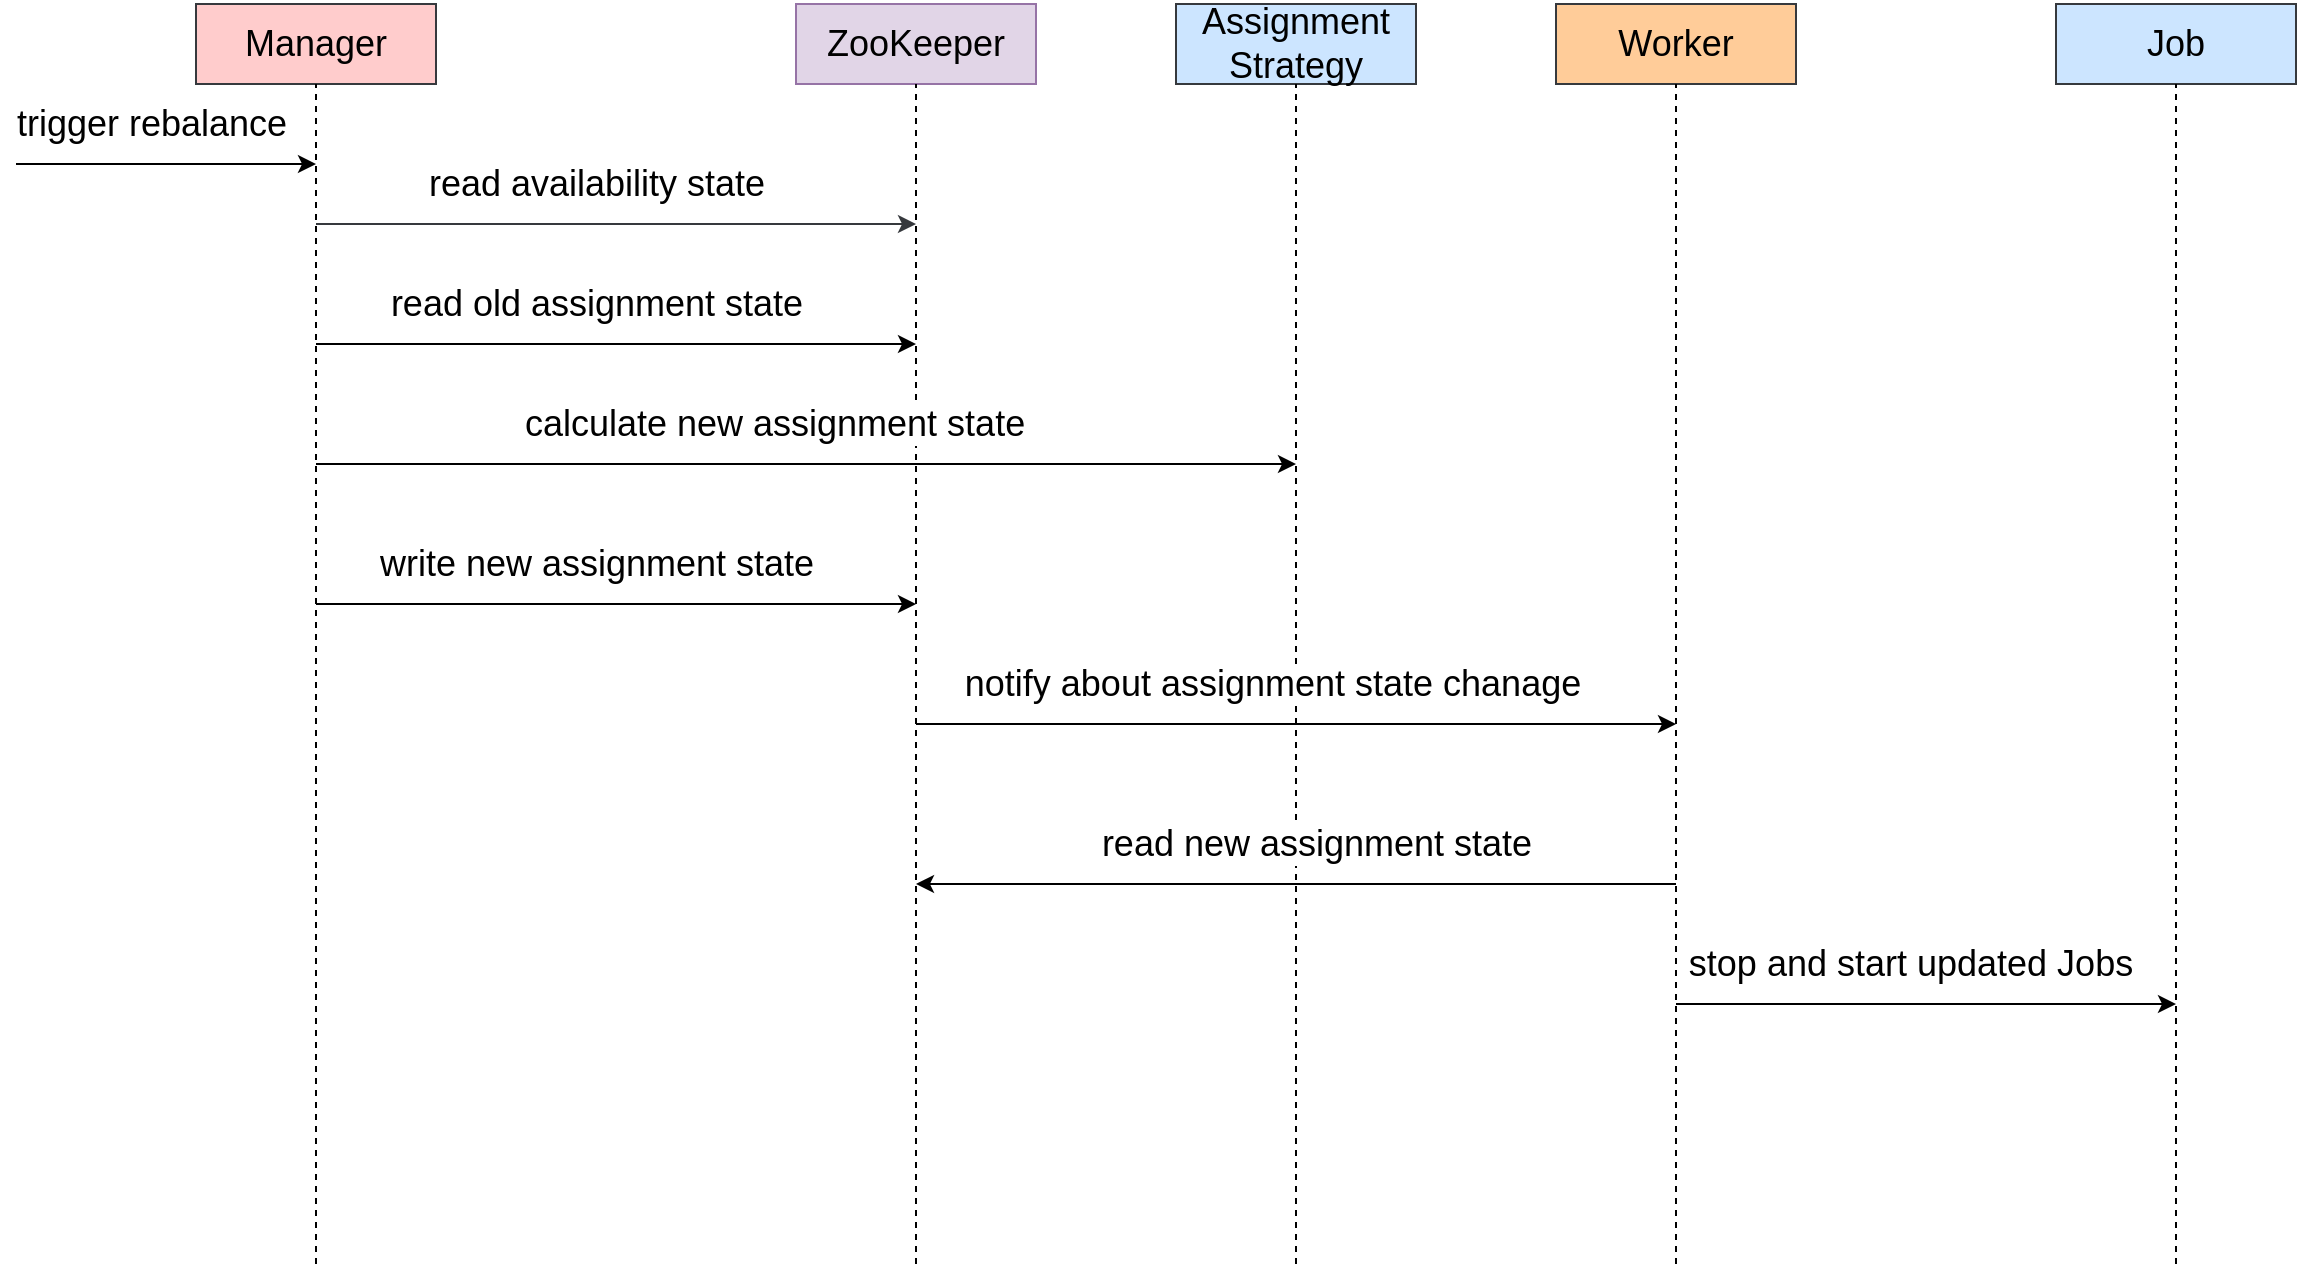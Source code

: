 <mxfile version="11.2.3" type="device" pages="1"><diagram id="cAgu_69l1wVBuSpi7Fl1" name="Page-1"><mxGraphModel dx="2198" dy="754" grid="1" gridSize="10" guides="1" tooltips="1" connect="1" arrows="1" fold="1" page="1" pageScale="1" pageWidth="827" pageHeight="1169" math="0" shadow="0"><root><mxCell id="0"/><mxCell id="1" parent="0"/><mxCell id="ooPMlIfXQBqO30CSU9Mu-3" value="" style="group" vertex="1" connectable="0" parent="1"><mxGeometry x="-170" y="130" width="120" height="630" as="geometry"/></mxCell><mxCell id="ooPMlIfXQBqO30CSU9Mu-1" value="Manager" style="rounded=0;whiteSpace=wrap;html=1;fontSize=18;fillColor=#ffcccc;strokeColor=#36393d;" vertex="1" parent="ooPMlIfXQBqO30CSU9Mu-3"><mxGeometry width="120" height="40" as="geometry"/></mxCell><mxCell id="ooPMlIfXQBqO30CSU9Mu-2" value="" style="endArrow=none;dashed=1;html=1;fontSize=18;entryX=0.5;entryY=1;entryDx=0;entryDy=0;" edge="1" parent="ooPMlIfXQBqO30CSU9Mu-3" target="ooPMlIfXQBqO30CSU9Mu-1"><mxGeometry width="50" height="50" relative="1" as="geometry"><mxPoint x="60" y="630" as="sourcePoint"/><mxPoint x="130" y="100" as="targetPoint"/></mxGeometry></mxCell><mxCell id="ooPMlIfXQBqO30CSU9Mu-12" value="read availability state" style="endArrow=classic;html=1;fontSize=18;fillColor=#ffcccc;strokeColor=#36393d;" edge="1" parent="ooPMlIfXQBqO30CSU9Mu-3"><mxGeometry x="-0.067" y="20" width="50" height="50" relative="1" as="geometry"><mxPoint x="60" y="110" as="sourcePoint"/><mxPoint x="360" y="110" as="targetPoint"/><mxPoint as="offset"/></mxGeometry></mxCell><mxCell id="ooPMlIfXQBqO30CSU9Mu-4" value="" style="group" vertex="1" connectable="0" parent="1"><mxGeometry x="130" y="130" width="120" height="630" as="geometry"/></mxCell><mxCell id="ooPMlIfXQBqO30CSU9Mu-5" value="ZooKeeper" style="rounded=0;whiteSpace=wrap;html=1;fontSize=18;fillColor=#e1d5e7;strokeColor=#9673a6;" vertex="1" parent="ooPMlIfXQBqO30CSU9Mu-4"><mxGeometry width="120" height="40" as="geometry"/></mxCell><mxCell id="ooPMlIfXQBqO30CSU9Mu-6" value="" style="endArrow=none;dashed=1;html=1;fontSize=18;entryX=0.5;entryY=1;entryDx=0;entryDy=0;" edge="1" parent="ooPMlIfXQBqO30CSU9Mu-4" target="ooPMlIfXQBqO30CSU9Mu-5"><mxGeometry width="50" height="50" relative="1" as="geometry"><mxPoint x="60" y="630" as="sourcePoint"/><mxPoint x="130" y="100" as="targetPoint"/></mxGeometry></mxCell><mxCell id="ooPMlIfXQBqO30CSU9Mu-23" value="calculate new assignment state" style="endArrow=classic;html=1;fontSize=18;" edge="1" parent="ooPMlIfXQBqO30CSU9Mu-4"><mxGeometry x="-0.067" y="20" width="50" height="50" relative="1" as="geometry"><mxPoint x="-240" y="230" as="sourcePoint"/><mxPoint x="250" y="230" as="targetPoint"/><mxPoint as="offset"/></mxGeometry></mxCell><mxCell id="ooPMlIfXQBqO30CSU9Mu-10" value="trigger rebalance&amp;nbsp;" style="endArrow=classic;html=1;fontSize=18;" edge="1" parent="1"><mxGeometry x="-0.067" y="20" width="50" height="50" relative="1" as="geometry"><mxPoint x="-260" y="210" as="sourcePoint"/><mxPoint x="-110" y="210" as="targetPoint"/><mxPoint as="offset"/></mxGeometry></mxCell><mxCell id="ooPMlIfXQBqO30CSU9Mu-14" value="" style="group" vertex="1" connectable="0" parent="1"><mxGeometry x="510" y="130" width="120" height="630" as="geometry"/></mxCell><mxCell id="ooPMlIfXQBqO30CSU9Mu-15" value="Worker" style="rounded=0;whiteSpace=wrap;html=1;fontSize=18;fillColor=#ffcc99;strokeColor=#36393d;" vertex="1" parent="ooPMlIfXQBqO30CSU9Mu-14"><mxGeometry width="120" height="40" as="geometry"/></mxCell><mxCell id="ooPMlIfXQBqO30CSU9Mu-16" value="" style="endArrow=none;dashed=1;html=1;fontSize=18;entryX=0.5;entryY=1;entryDx=0;entryDy=0;" edge="1" parent="ooPMlIfXQBqO30CSU9Mu-14" target="ooPMlIfXQBqO30CSU9Mu-15"><mxGeometry width="50" height="50" relative="1" as="geometry"><mxPoint x="60" y="630" as="sourcePoint"/><mxPoint x="130" y="100" as="targetPoint"/></mxGeometry></mxCell><mxCell id="ooPMlIfXQBqO30CSU9Mu-17" value="read old assignment state" style="endArrow=classic;html=1;fontSize=18;" edge="1" parent="1"><mxGeometry x="-0.067" y="20" width="50" height="50" relative="1" as="geometry"><mxPoint x="-110" y="300" as="sourcePoint"/><mxPoint x="190" y="300" as="targetPoint"/><mxPoint as="offset"/></mxGeometry></mxCell><mxCell id="ooPMlIfXQBqO30CSU9Mu-19" value="write new assignment state" style="endArrow=classic;html=1;fontSize=18;" edge="1" parent="1"><mxGeometry x="-0.067" y="20" width="50" height="50" relative="1" as="geometry"><mxPoint x="-110" y="430" as="sourcePoint"/><mxPoint x="190" y="430" as="targetPoint"/><mxPoint as="offset"/></mxGeometry></mxCell><mxCell id="ooPMlIfXQBqO30CSU9Mu-20" value="" style="group" vertex="1" connectable="0" parent="1"><mxGeometry x="320" y="130" width="120" height="630" as="geometry"/></mxCell><mxCell id="ooPMlIfXQBqO30CSU9Mu-21" value="Assignment Strategy" style="rounded=0;whiteSpace=wrap;html=1;fontSize=18;fillColor=#cce5ff;strokeColor=#36393d;" vertex="1" parent="ooPMlIfXQBqO30CSU9Mu-20"><mxGeometry width="120" height="40" as="geometry"/></mxCell><mxCell id="ooPMlIfXQBqO30CSU9Mu-22" value="" style="endArrow=none;dashed=1;html=1;fontSize=18;entryX=0.5;entryY=1;entryDx=0;entryDy=0;" edge="1" parent="ooPMlIfXQBqO30CSU9Mu-20" target="ooPMlIfXQBqO30CSU9Mu-21"><mxGeometry width="50" height="50" relative="1" as="geometry"><mxPoint x="60" y="630" as="sourcePoint"/><mxPoint x="130" y="100" as="targetPoint"/></mxGeometry></mxCell><mxCell id="ooPMlIfXQBqO30CSU9Mu-24" value="notify about assignment state chanage" style="endArrow=classic;html=1;fontSize=18;" edge="1" parent="ooPMlIfXQBqO30CSU9Mu-20"><mxGeometry x="-0.067" y="20" width="50" height="50" relative="1" as="geometry"><mxPoint x="-130" y="360" as="sourcePoint"/><mxPoint x="250" y="360" as="targetPoint"/><mxPoint as="offset"/></mxGeometry></mxCell><mxCell id="ooPMlIfXQBqO30CSU9Mu-25" value="read new assignment state" style="endArrow=classic;html=1;fontSize=18;" edge="1" parent="1"><mxGeometry x="-0.053" y="-20" width="50" height="50" relative="1" as="geometry"><mxPoint x="570" y="570" as="sourcePoint"/><mxPoint x="190" y="570" as="targetPoint"/><mxPoint as="offset"/></mxGeometry></mxCell><mxCell id="ooPMlIfXQBqO30CSU9Mu-26" value="" style="group" vertex="1" connectable="0" parent="1"><mxGeometry x="760" y="130" width="120" height="630" as="geometry"/></mxCell><mxCell id="ooPMlIfXQBqO30CSU9Mu-27" value="Job" style="rounded=0;whiteSpace=wrap;html=1;fontSize=18;fillColor=#cce5ff;strokeColor=#36393d;" vertex="1" parent="ooPMlIfXQBqO30CSU9Mu-26"><mxGeometry width="120" height="40" as="geometry"/></mxCell><mxCell id="ooPMlIfXQBqO30CSU9Mu-28" value="" style="endArrow=none;dashed=1;html=1;fontSize=18;entryX=0.5;entryY=1;entryDx=0;entryDy=0;" edge="1" parent="ooPMlIfXQBqO30CSU9Mu-26" target="ooPMlIfXQBqO30CSU9Mu-27"><mxGeometry width="50" height="50" relative="1" as="geometry"><mxPoint x="60" y="630" as="sourcePoint"/><mxPoint x="130" y="100" as="targetPoint"/></mxGeometry></mxCell><mxCell id="ooPMlIfXQBqO30CSU9Mu-30" value="stop and start updated Jobs" style="endArrow=classic;html=1;fontSize=18;" edge="1" parent="1"><mxGeometry x="-0.067" y="20" width="50" height="50" relative="1" as="geometry"><mxPoint x="570" y="630" as="sourcePoint"/><mxPoint x="820" y="630" as="targetPoint"/><mxPoint as="offset"/></mxGeometry></mxCell></root></mxGraphModel></diagram></mxfile>